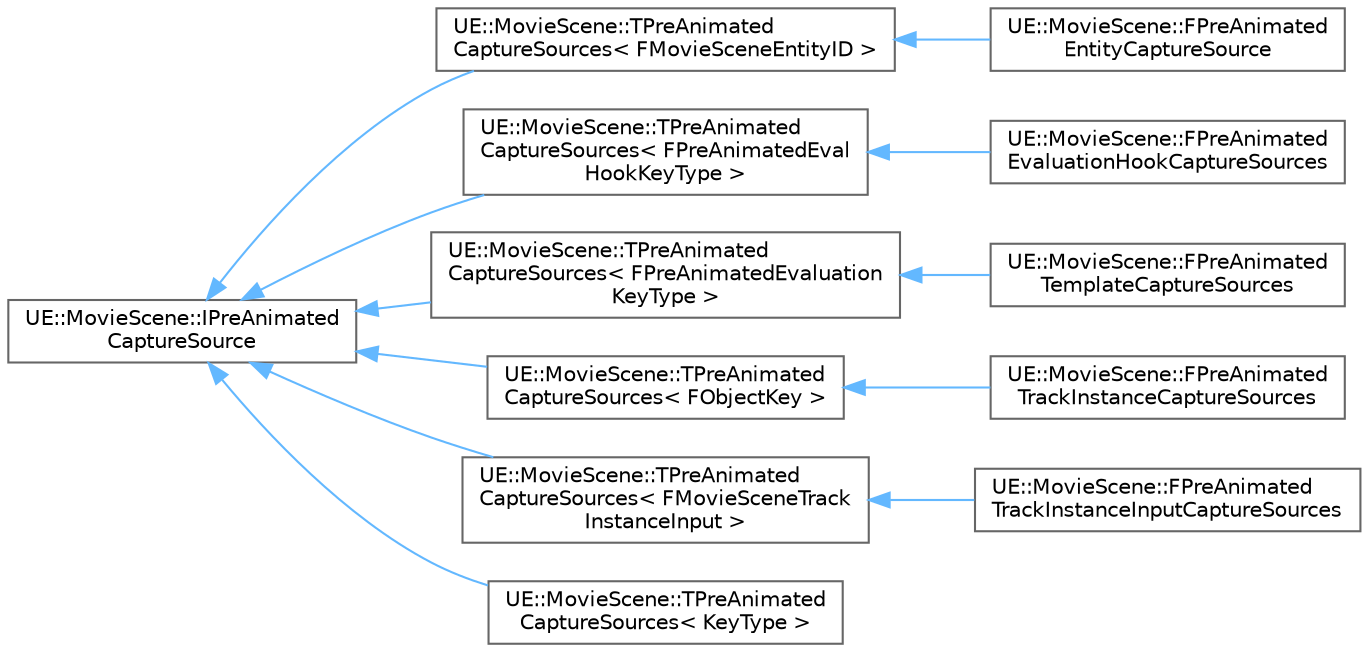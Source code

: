 digraph "Graphical Class Hierarchy"
{
 // INTERACTIVE_SVG=YES
 // LATEX_PDF_SIZE
  bgcolor="transparent";
  edge [fontname=Helvetica,fontsize=10,labelfontname=Helvetica,labelfontsize=10];
  node [fontname=Helvetica,fontsize=10,shape=box,height=0.2,width=0.4];
  rankdir="LR";
  Node0 [id="Node000000",label="UE::MovieScene::IPreAnimated\lCaptureSource",height=0.2,width=0.4,color="grey40", fillcolor="white", style="filled",URL="$db/d18/structUE_1_1MovieScene_1_1IPreAnimatedCaptureSource.html",tooltip=" "];
  Node0 -> Node1 [id="edge9606_Node000000_Node000001",dir="back",color="steelblue1",style="solid",tooltip=" "];
  Node1 [id="Node000001",label="UE::MovieScene::TPreAnimated\lCaptureSources\< FMovieSceneEntityID \>",height=0.2,width=0.4,color="grey40", fillcolor="white", style="filled",URL="$d2/d5b/structUE_1_1MovieScene_1_1TPreAnimatedCaptureSources.html",tooltip=" "];
  Node1 -> Node2 [id="edge9607_Node000001_Node000002",dir="back",color="steelblue1",style="solid",tooltip=" "];
  Node2 [id="Node000002",label="UE::MovieScene::FPreAnimated\lEntityCaptureSource",height=0.2,width=0.4,color="grey40", fillcolor="white", style="filled",URL="$d4/db0/structUE_1_1MovieScene_1_1FPreAnimatedEntityCaptureSource.html",tooltip="Structure responsible for tracking contributions to pre-animated state entries that originate from EC..."];
  Node0 -> Node3 [id="edge9608_Node000000_Node000003",dir="back",color="steelblue1",style="solid",tooltip=" "];
  Node3 [id="Node000003",label="UE::MovieScene::TPreAnimated\lCaptureSources\< FPreAnimatedEval\lHookKeyType \>",height=0.2,width=0.4,color="grey40", fillcolor="white", style="filled",URL="$d2/d5b/structUE_1_1MovieScene_1_1TPreAnimatedCaptureSources.html",tooltip=" "];
  Node3 -> Node4 [id="edge9609_Node000003_Node000004",dir="back",color="steelblue1",style="solid",tooltip=" "];
  Node4 [id="Node000004",label="UE::MovieScene::FPreAnimated\lEvaluationHookCaptureSources",height=0.2,width=0.4,color="grey40", fillcolor="white", style="filled",URL="$da/da0/structUE_1_1MovieScene_1_1FPreAnimatedEvaluationHookCaptureSources.html",tooltip="Structure responsible for tracking contributions to pre-eanimated state entries that originate from t..."];
  Node0 -> Node5 [id="edge9610_Node000000_Node000005",dir="back",color="steelblue1",style="solid",tooltip=" "];
  Node5 [id="Node000005",label="UE::MovieScene::TPreAnimated\lCaptureSources\< FPreAnimatedEvaluation\lKeyType \>",height=0.2,width=0.4,color="grey40", fillcolor="white", style="filled",URL="$d2/d5b/structUE_1_1MovieScene_1_1TPreAnimatedCaptureSources.html",tooltip=" "];
  Node5 -> Node6 [id="edge9611_Node000005_Node000006",dir="back",color="steelblue1",style="solid",tooltip=" "];
  Node6 [id="Node000006",label="UE::MovieScene::FPreAnimated\lTemplateCaptureSources",height=0.2,width=0.4,color="grey40", fillcolor="white", style="filled",URL="$d0/d8e/structUE_1_1MovieScene_1_1FPreAnimatedTemplateCaptureSources.html",tooltip="Structure responsible for tracking contributions to pre-eanimated state entries that originate from t..."];
  Node0 -> Node7 [id="edge9612_Node000000_Node000007",dir="back",color="steelblue1",style="solid",tooltip=" "];
  Node7 [id="Node000007",label="UE::MovieScene::TPreAnimated\lCaptureSources\< FObjectKey \>",height=0.2,width=0.4,color="grey40", fillcolor="white", style="filled",URL="$d2/d5b/structUE_1_1MovieScene_1_1TPreAnimatedCaptureSources.html",tooltip=" "];
  Node7 -> Node8 [id="edge9613_Node000007_Node000008",dir="back",color="steelblue1",style="solid",tooltip=" "];
  Node8 [id="Node000008",label="UE::MovieScene::FPreAnimated\lTrackInstanceCaptureSources",height=0.2,width=0.4,color="grey40", fillcolor="white", style="filled",URL="$dd/d30/structUE_1_1MovieScene_1_1FPreAnimatedTrackInstanceCaptureSources.html",tooltip="Structure responsible for tracking contributions to pre-eanimated state entries that originate from s..."];
  Node0 -> Node9 [id="edge9614_Node000000_Node000009",dir="back",color="steelblue1",style="solid",tooltip=" "];
  Node9 [id="Node000009",label="UE::MovieScene::TPreAnimated\lCaptureSources\< FMovieSceneTrack\lInstanceInput \>",height=0.2,width=0.4,color="grey40", fillcolor="white", style="filled",URL="$d2/d5b/structUE_1_1MovieScene_1_1TPreAnimatedCaptureSources.html",tooltip=" "];
  Node9 -> Node10 [id="edge9615_Node000009_Node000010",dir="back",color="steelblue1",style="solid",tooltip=" "];
  Node10 [id="Node000010",label="UE::MovieScene::FPreAnimated\lTrackInstanceInputCaptureSources",height=0.2,width=0.4,color="grey40", fillcolor="white", style="filled",URL="$d3/d1a/structUE_1_1MovieScene_1_1FPreAnimatedTrackInstanceInputCaptureSources.html",tooltip="Structure responsible for tracking contributions to pre-eanimated state entries that originate from t..."];
  Node0 -> Node11 [id="edge9616_Node000000_Node000011",dir="back",color="steelblue1",style="solid",tooltip=" "];
  Node11 [id="Node000011",label="UE::MovieScene::TPreAnimated\lCaptureSources\< KeyType \>",height=0.2,width=0.4,color="grey40", fillcolor="white", style="filled",URL="$d2/d5b/structUE_1_1MovieScene_1_1TPreAnimatedCaptureSources.html",tooltip="Structure responsible for tracking contributions to pre-animated state entries that originate from tr..."];
}
